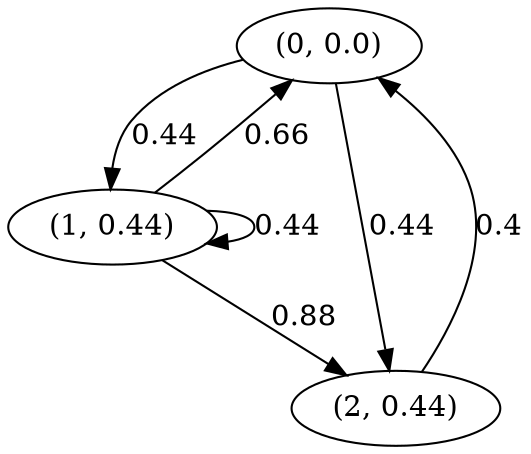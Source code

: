 digraph {
    0 [ label = "(0, 0.0)" ]
    1 [ label = "(1, 0.44)" ]
    2 [ label = "(2, 0.44)" ]
    1 -> 1 [ label = "0.44" ]
    1 -> 0 [ label = "0.66" ]
    2 -> 0 [ label = "0.4" ]
    0 -> 1 [ label = "0.44" ]
    0 -> 2 [ label = "0.44" ]
    1 -> 2 [ label = "0.88" ]
}

